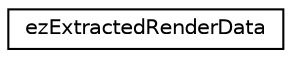 digraph "Graphical Class Hierarchy"
{
 // LATEX_PDF_SIZE
  edge [fontname="Helvetica",fontsize="10",labelfontname="Helvetica",labelfontsize="10"];
  node [fontname="Helvetica",fontsize="10",shape=record];
  rankdir="LR";
  Node0 [label="ezExtractedRenderData",height=0.2,width=0.4,color="black", fillcolor="white", style="filled",URL="$d6/d06/classez_extracted_render_data.htm",tooltip=" "];
}
